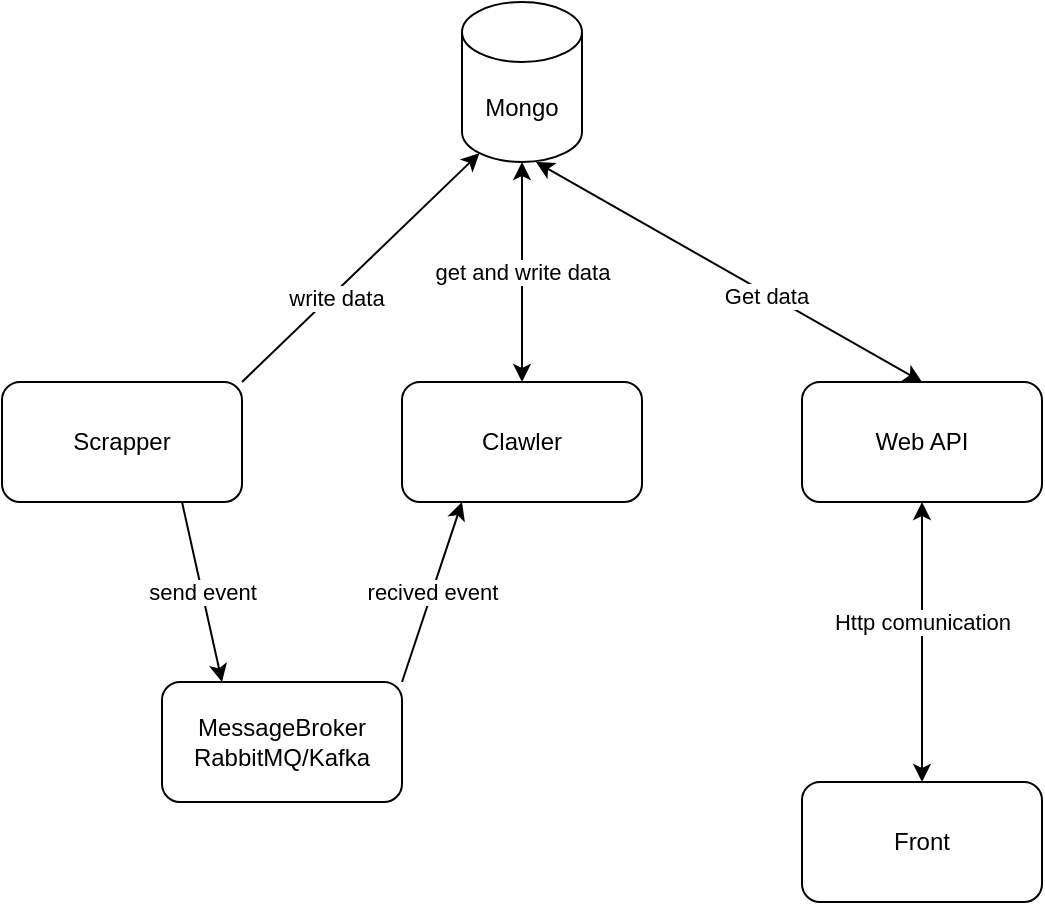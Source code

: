 <mxfile>
    <diagram id="M4SnBevrm1Erd99akJM3" name="Page-1">
        <mxGraphModel dx="1078" dy="893" grid="1" gridSize="10" guides="1" tooltips="1" connect="1" arrows="1" fold="1" page="1" pageScale="1" pageWidth="1100" pageHeight="850" math="0" shadow="0">
            <root>
                <mxCell id="0"/>
                <mxCell id="1" parent="0"/>
                <mxCell id="34" value="Front" style="rounded=1;whiteSpace=wrap;html=1;" vertex="1" parent="1">
                    <mxGeometry x="560" y="460" width="120" height="60" as="geometry"/>
                </mxCell>
                <mxCell id="7" value="Scrapper" style="rounded=1;whiteSpace=wrap;html=1;" vertex="1" parent="1">
                    <mxGeometry x="160" y="260" width="120" height="60" as="geometry"/>
                </mxCell>
                <mxCell id="9" value="Clawler" style="rounded=1;whiteSpace=wrap;html=1;" vertex="1" parent="1">
                    <mxGeometry x="360" y="260" width="120" height="60" as="geometry"/>
                </mxCell>
                <mxCell id="10" value="Web API" style="rounded=1;whiteSpace=wrap;html=1;" vertex="1" parent="1">
                    <mxGeometry x="560" y="260" width="120" height="60" as="geometry"/>
                </mxCell>
                <mxCell id="12" value="Mongo" style="shape=cylinder3;whiteSpace=wrap;html=1;boundedLbl=1;backgroundOutline=1;size=15;" vertex="1" parent="1">
                    <mxGeometry x="390" y="70" width="60" height="80" as="geometry"/>
                </mxCell>
                <mxCell id="27" value="MessageBroker&lt;br&gt;RabbitMQ/Kafka" style="rounded=1;whiteSpace=wrap;html=1;" vertex="1" parent="1">
                    <mxGeometry x="240" y="410" width="120" height="60" as="geometry"/>
                </mxCell>
                <mxCell id="32" value="send event" style="edgeStyle=none;html=1;exitX=0.75;exitY=1;exitDx=0;exitDy=0;entryX=0.25;entryY=0;entryDx=0;entryDy=0;shadow=0;" edge="1" parent="1" source="7" target="27">
                    <mxGeometry relative="1" as="geometry"/>
                </mxCell>
                <mxCell id="29" value="" style="endArrow=classic;html=1;shadow=0;exitX=1;exitY=0;exitDx=0;exitDy=0;entryX=0.145;entryY=1;entryDx=0;entryDy=-4.35;entryPerimeter=0;startArrow=none;startFill=0;endFill=1;" edge="1" parent="1" source="7" target="12">
                    <mxGeometry width="50" height="50" relative="1" as="geometry">
                        <mxPoint x="180" y="80" as="sourcePoint"/>
                        <mxPoint x="230" y="30" as="targetPoint"/>
                    </mxGeometry>
                </mxCell>
                <mxCell id="38" value="write data" style="edgeLabel;html=1;align=center;verticalAlign=middle;resizable=0;points=[];" vertex="1" connectable="0" parent="29">
                    <mxGeometry x="-0.236" y="-2" relative="1" as="geometry">
                        <mxPoint as="offset"/>
                    </mxGeometry>
                </mxCell>
                <mxCell id="33" value="recived event" style="edgeStyle=none;html=1;exitX=1;exitY=0;exitDx=0;exitDy=0;shadow=0;entryX=0.25;entryY=1;entryDx=0;entryDy=0;" edge="1" parent="1" source="27" target="9">
                    <mxGeometry relative="1" as="geometry">
                        <mxPoint x="380" y="320" as="targetPoint"/>
                    </mxGeometry>
                </mxCell>
                <mxCell id="30" value="get and write data" style="endArrow=classic;html=1;shadow=0;exitX=0.5;exitY=0;exitDx=0;exitDy=0;entryX=0.5;entryY=1;entryDx=0;entryDy=0;entryPerimeter=0;startArrow=classic;startFill=1;endFill=1;" edge="1" parent="1" source="9" target="12">
                    <mxGeometry width="50" height="50" relative="1" as="geometry">
                        <mxPoint x="-50" y="-120" as="sourcePoint"/>
                        <mxPoint x="188.7" y="-234.35" as="targetPoint"/>
                    </mxGeometry>
                </mxCell>
                <mxCell id="31" value="" style="endArrow=classic;html=1;shadow=0;exitX=0.617;exitY=1;exitDx=0;exitDy=0;entryX=0.5;entryY=0;entryDx=0;entryDy=0;exitPerimeter=0;startArrow=classic;startFill=1;endFill=1;" edge="1" parent="1" source="12" target="10">
                    <mxGeometry width="50" height="50" relative="1" as="geometry">
                        <mxPoint x="-40" y="-110" as="sourcePoint"/>
                        <mxPoint x="198.7" y="-224.35" as="targetPoint"/>
                    </mxGeometry>
                </mxCell>
                <mxCell id="37" value="Get data" style="edgeLabel;html=1;align=center;verticalAlign=middle;resizable=0;points=[];" vertex="1" connectable="0" parent="31">
                    <mxGeometry x="0.193" y="-1" relative="1" as="geometry">
                        <mxPoint as="offset"/>
                    </mxGeometry>
                </mxCell>
                <mxCell id="35" value="" style="endArrow=classic;startArrow=classic;html=1;shadow=0;entryX=0.5;entryY=1;entryDx=0;entryDy=0;exitX=0.5;exitY=0;exitDx=0;exitDy=0;" edge="1" parent="1" source="34" target="10">
                    <mxGeometry width="50" height="50" relative="1" as="geometry">
                        <mxPoint x="430" y="440" as="sourcePoint"/>
                        <mxPoint x="480" y="390" as="targetPoint"/>
                    </mxGeometry>
                </mxCell>
                <mxCell id="36" value="Http comunication" style="edgeLabel;html=1;align=center;verticalAlign=middle;resizable=0;points=[];" vertex="1" connectable="0" parent="35">
                    <mxGeometry x="-0.2" y="-3" relative="1" as="geometry">
                        <mxPoint x="-3" y="-24" as="offset"/>
                    </mxGeometry>
                </mxCell>
            </root>
        </mxGraphModel>
    </diagram>
</mxfile>
